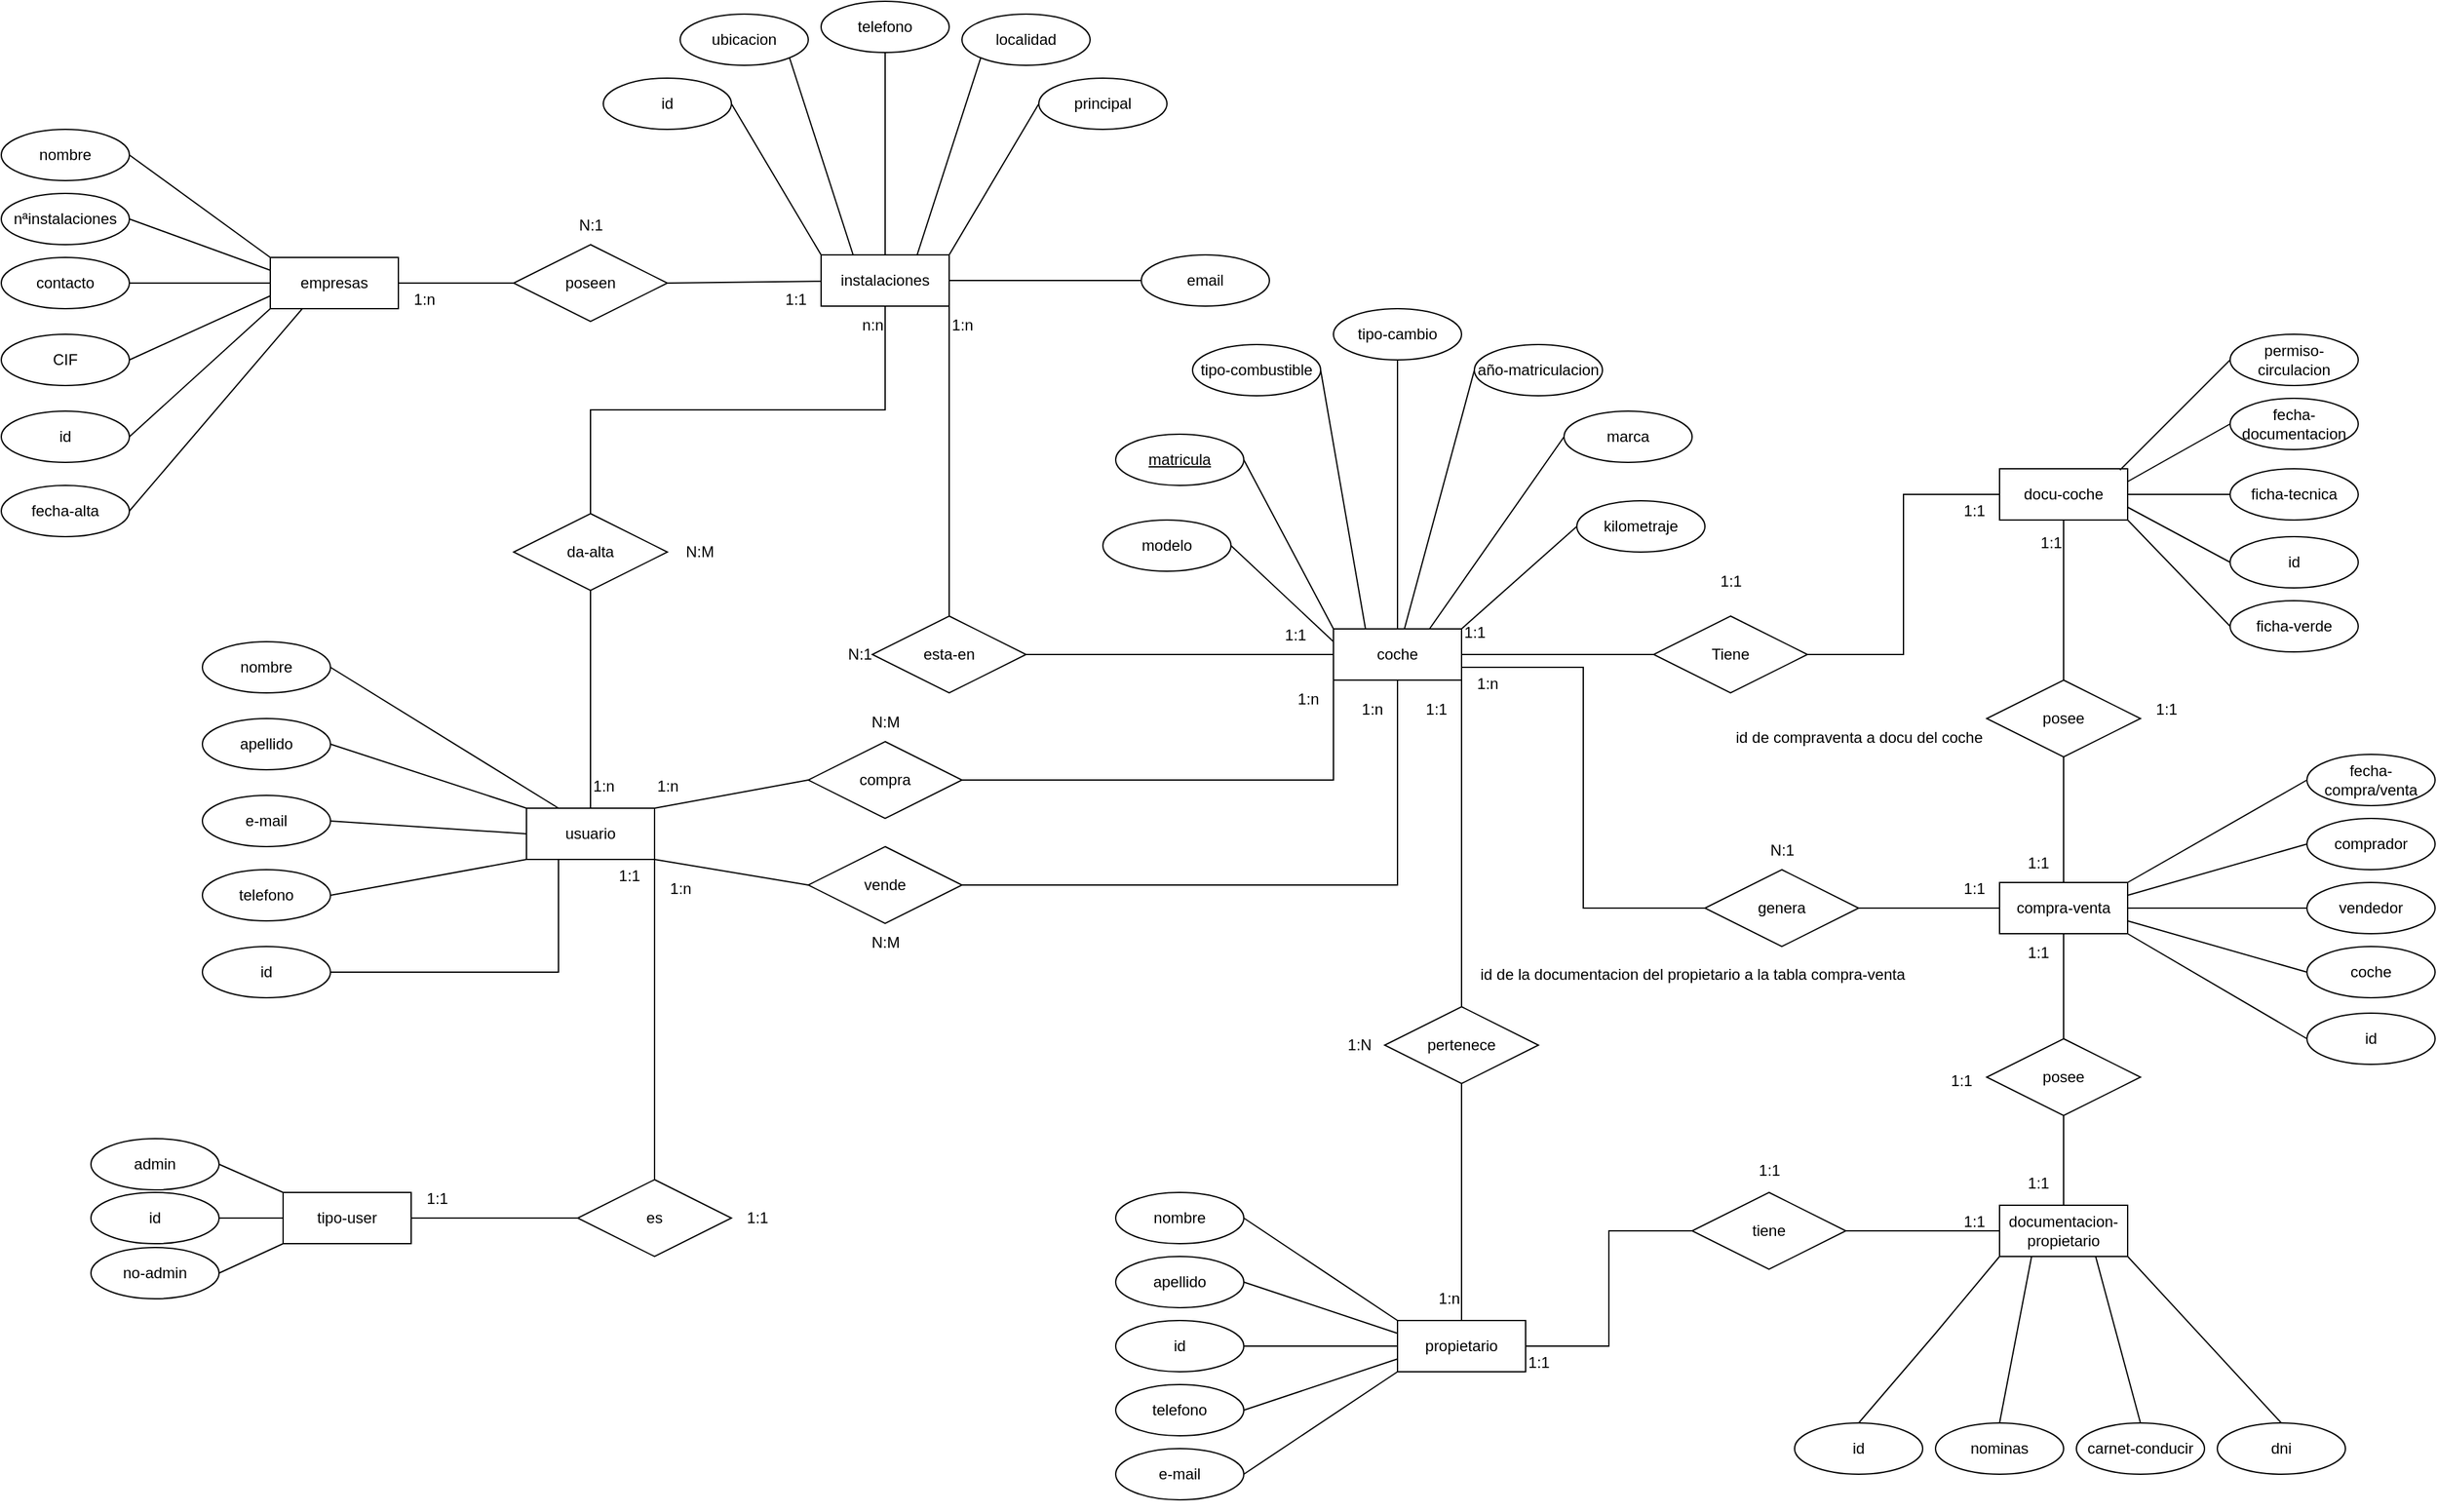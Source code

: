 <mxfile version="24.6.4" type="device">
  <diagram name="Página-1" id="o32XOpae7jngoMdHdTob">
    <mxGraphModel dx="2261" dy="2005" grid="1" gridSize="10" guides="1" tooltips="1" connect="1" arrows="1" fold="1" page="1" pageScale="1" pageWidth="827" pageHeight="1169" math="0" shadow="0">
      <root>
        <mxCell id="0" />
        <mxCell id="1" parent="0" />
        <mxCell id="p2h6je1VR1aponJOLCcb-19" style="edgeStyle=none;rounded=0;orthogonalLoop=1;jettySize=auto;html=1;exitX=1;exitY=0.5;exitDx=0;exitDy=0;endArrow=none;endFill=0;" parent="1" source="p2h6je1VR1aponJOLCcb-2" target="p2h6je1VR1aponJOLCcb-18" edge="1">
          <mxGeometry relative="1" as="geometry" />
        </mxCell>
        <mxCell id="LXrjmOvLJOe-oif1tUqk-15" style="edgeStyle=orthogonalEdgeStyle;rounded=0;orthogonalLoop=1;jettySize=auto;html=1;exitX=1;exitY=0.75;exitDx=0;exitDy=0;entryX=0;entryY=0.5;entryDx=0;entryDy=0;endArrow=none;endFill=0;" parent="1" source="p2h6je1VR1aponJOLCcb-2" target="LXrjmOvLJOe-oif1tUqk-14" edge="1">
          <mxGeometry relative="1" as="geometry" />
        </mxCell>
        <mxCell id="v3i-XIdAXRBcabQPb2au-12" style="edgeStyle=none;rounded=0;orthogonalLoop=1;jettySize=auto;html=1;exitX=0;exitY=0.5;exitDx=0;exitDy=0;entryX=1;entryY=0.5;entryDx=0;entryDy=0;endArrow=none;endFill=0;" parent="1" source="p2h6je1VR1aponJOLCcb-2" target="v3i-XIdAXRBcabQPb2au-11" edge="1">
          <mxGeometry relative="1" as="geometry" />
        </mxCell>
        <mxCell id="qPH6WN7WB-IxrL-zVzdW-25" style="edgeStyle=none;rounded=0;orthogonalLoop=1;jettySize=auto;html=1;exitX=1;exitY=1;exitDx=0;exitDy=0;entryX=0.5;entryY=0;entryDx=0;entryDy=0;endArrow=none;endFill=0;" parent="1" source="p2h6je1VR1aponJOLCcb-2" target="p2h6je1VR1aponJOLCcb-33" edge="1">
          <mxGeometry relative="1" as="geometry" />
        </mxCell>
        <mxCell id="p2h6je1VR1aponJOLCcb-2" value="coche" style="whiteSpace=wrap;html=1;align=center;" parent="1" vertex="1">
          <mxGeometry x="370" y="260" width="100" height="40" as="geometry" />
        </mxCell>
        <mxCell id="p2h6je1VR1aponJOLCcb-10" style="edgeStyle=none;rounded=0;orthogonalLoop=1;jettySize=auto;html=1;entryX=0;entryY=0;entryDx=0;entryDy=0;exitX=1;exitY=0.5;exitDx=0;exitDy=0;endArrow=none;endFill=0;" parent="1" source="p2h6je1VR1aponJOLCcb-3" target="p2h6je1VR1aponJOLCcb-2" edge="1">
          <mxGeometry relative="1" as="geometry">
            <mxPoint x="290" y="150" as="sourcePoint" />
          </mxGeometry>
        </mxCell>
        <mxCell id="p2h6je1VR1aponJOLCcb-3" value="&lt;u&gt;matricula&lt;/u&gt;" style="ellipse;whiteSpace=wrap;html=1;align=center;" parent="1" vertex="1">
          <mxGeometry x="200" y="108" width="100" height="40" as="geometry" />
        </mxCell>
        <mxCell id="p2h6je1VR1aponJOLCcb-15" style="edgeStyle=none;rounded=0;orthogonalLoop=1;jettySize=auto;html=1;exitX=0.5;exitY=1;exitDx=0;exitDy=0;entryX=0.5;entryY=0;entryDx=0;entryDy=0;endArrow=none;endFill=0;" parent="1" source="p2h6je1VR1aponJOLCcb-4" target="p2h6je1VR1aponJOLCcb-2" edge="1">
          <mxGeometry relative="1" as="geometry" />
        </mxCell>
        <mxCell id="p2h6je1VR1aponJOLCcb-4" value="tipo-cambio" style="ellipse;whiteSpace=wrap;html=1;align=center;" parent="1" vertex="1">
          <mxGeometry x="370" y="10" width="100" height="40" as="geometry" />
        </mxCell>
        <mxCell id="p2h6je1VR1aponJOLCcb-16" style="edgeStyle=none;rounded=0;orthogonalLoop=1;jettySize=auto;html=1;exitX=0;exitY=0.5;exitDx=0;exitDy=0;endArrow=none;endFill=0;" parent="1" source="p2h6je1VR1aponJOLCcb-5" target="p2h6je1VR1aponJOLCcb-2" edge="1">
          <mxGeometry relative="1" as="geometry" />
        </mxCell>
        <mxCell id="p2h6je1VR1aponJOLCcb-5" value="año-matriculacion" style="ellipse;whiteSpace=wrap;html=1;align=center;" parent="1" vertex="1">
          <mxGeometry x="480" y="38" width="100" height="40" as="geometry" />
        </mxCell>
        <mxCell id="p2h6je1VR1aponJOLCcb-14" style="edgeStyle=none;rounded=0;orthogonalLoop=1;jettySize=auto;html=1;exitX=1;exitY=0.5;exitDx=0;exitDy=0;entryX=0.25;entryY=0;entryDx=0;entryDy=0;endArrow=none;endFill=0;" parent="1" source="p2h6je1VR1aponJOLCcb-6" target="p2h6je1VR1aponJOLCcb-2" edge="1">
          <mxGeometry relative="1" as="geometry" />
        </mxCell>
        <mxCell id="p2h6je1VR1aponJOLCcb-6" value="tipo-combustible" style="ellipse;whiteSpace=wrap;html=1;align=center;" parent="1" vertex="1">
          <mxGeometry x="260" y="38" width="100" height="40" as="geometry" />
        </mxCell>
        <mxCell id="LXrjmOvLJOe-oif1tUqk-6" style="edgeStyle=none;rounded=0;orthogonalLoop=1;jettySize=auto;html=1;exitX=0;exitY=0.5;exitDx=0;exitDy=0;entryX=0.75;entryY=0;entryDx=0;entryDy=0;endArrow=none;endFill=0;" parent="1" source="p2h6je1VR1aponJOLCcb-7" target="p2h6je1VR1aponJOLCcb-2" edge="1">
          <mxGeometry relative="1" as="geometry" />
        </mxCell>
        <mxCell id="p2h6je1VR1aponJOLCcb-7" value="marca" style="ellipse;whiteSpace=wrap;html=1;align=center;" parent="1" vertex="1">
          <mxGeometry x="550" y="90" width="100" height="40" as="geometry" />
        </mxCell>
        <mxCell id="LXrjmOvLJOe-oif1tUqk-4" style="edgeStyle=none;rounded=0;orthogonalLoop=1;jettySize=auto;html=1;exitX=0;exitY=0.5;exitDx=0;exitDy=0;entryX=1;entryY=0;entryDx=0;entryDy=0;endArrow=none;endFill=0;" parent="1" source="p2h6je1VR1aponJOLCcb-8" target="p2h6je1VR1aponJOLCcb-2" edge="1">
          <mxGeometry relative="1" as="geometry" />
        </mxCell>
        <mxCell id="p2h6je1VR1aponJOLCcb-8" value="kilometraje" style="ellipse;whiteSpace=wrap;html=1;align=center;" parent="1" vertex="1">
          <mxGeometry x="560" y="160" width="100" height="40" as="geometry" />
        </mxCell>
        <mxCell id="p2h6je1VR1aponJOLCcb-11" style="edgeStyle=none;rounded=0;orthogonalLoop=1;jettySize=auto;html=1;exitX=1;exitY=0.5;exitDx=0;exitDy=0;entryX=0;entryY=0.25;entryDx=0;entryDy=0;endArrow=none;endFill=0;" parent="1" source="p2h6je1VR1aponJOLCcb-9" target="p2h6je1VR1aponJOLCcb-2" edge="1">
          <mxGeometry relative="1" as="geometry" />
        </mxCell>
        <mxCell id="p2h6je1VR1aponJOLCcb-9" value="modelo" style="ellipse;whiteSpace=wrap;html=1;align=center;" parent="1" vertex="1">
          <mxGeometry x="190" y="175" width="100" height="40" as="geometry" />
        </mxCell>
        <mxCell id="p2h6je1VR1aponJOLCcb-21" style="edgeStyle=orthogonalEdgeStyle;rounded=0;orthogonalLoop=1;jettySize=auto;html=1;exitX=1;exitY=0.5;exitDx=0;exitDy=0;entryX=0;entryY=0.5;entryDx=0;entryDy=0;endArrow=none;endFill=0;" parent="1" source="p2h6je1VR1aponJOLCcb-18" target="p2h6je1VR1aponJOLCcb-20" edge="1">
          <mxGeometry relative="1" as="geometry" />
        </mxCell>
        <mxCell id="p2h6je1VR1aponJOLCcb-18" value="Tiene" style="shape=rhombus;perimeter=rhombusPerimeter;whiteSpace=wrap;html=1;align=center;" parent="1" vertex="1">
          <mxGeometry x="620" y="250" width="120" height="60" as="geometry" />
        </mxCell>
        <mxCell id="qPH6WN7WB-IxrL-zVzdW-34" style="edgeStyle=none;rounded=0;orthogonalLoop=1;jettySize=auto;html=1;exitX=0.5;exitY=1;exitDx=0;exitDy=0;endArrow=none;endFill=0;" parent="1" source="p2h6je1VR1aponJOLCcb-20" target="v3i-XIdAXRBcabQPb2au-45" edge="1">
          <mxGeometry relative="1" as="geometry" />
        </mxCell>
        <mxCell id="p2h6je1VR1aponJOLCcb-20" value="docu-coche" style="whiteSpace=wrap;html=1;align=center;" parent="1" vertex="1">
          <mxGeometry x="890" y="135" width="100" height="40" as="geometry" />
        </mxCell>
        <mxCell id="p2h6je1VR1aponJOLCcb-22" value="permiso-circulacion" style="ellipse;whiteSpace=wrap;html=1;align=center;" parent="1" vertex="1">
          <mxGeometry x="1070" y="30" width="100" height="40" as="geometry" />
        </mxCell>
        <mxCell id="p2h6je1VR1aponJOLCcb-26" style="edgeStyle=none;rounded=0;orthogonalLoop=1;jettySize=auto;html=1;exitX=0;exitY=0.5;exitDx=0;exitDy=0;entryX=1;entryY=0.5;entryDx=0;entryDy=0;endArrow=none;endFill=0;" parent="1" source="p2h6je1VR1aponJOLCcb-23" target="p2h6je1VR1aponJOLCcb-20" edge="1">
          <mxGeometry relative="1" as="geometry" />
        </mxCell>
        <mxCell id="p2h6je1VR1aponJOLCcb-23" value="ficha-tecnica" style="ellipse;whiteSpace=wrap;html=1;align=center;" parent="1" vertex="1">
          <mxGeometry x="1070" y="135" width="100" height="40" as="geometry" />
        </mxCell>
        <mxCell id="p2h6je1VR1aponJOLCcb-27" style="edgeStyle=none;rounded=0;orthogonalLoop=1;jettySize=auto;html=1;exitX=0;exitY=0.5;exitDx=0;exitDy=0;entryX=1;entryY=1;entryDx=0;entryDy=0;endArrow=none;endFill=0;" parent="1" source="p2h6je1VR1aponJOLCcb-24" target="p2h6je1VR1aponJOLCcb-20" edge="1">
          <mxGeometry relative="1" as="geometry" />
        </mxCell>
        <mxCell id="p2h6je1VR1aponJOLCcb-24" value="ficha-verde" style="ellipse;whiteSpace=wrap;html=1;align=center;" parent="1" vertex="1">
          <mxGeometry x="1070" y="238" width="100" height="40" as="geometry" />
        </mxCell>
        <mxCell id="p2h6je1VR1aponJOLCcb-25" style="edgeStyle=none;rounded=0;orthogonalLoop=1;jettySize=auto;html=1;exitX=0;exitY=0.5;exitDx=0;exitDy=0;entryX=0.94;entryY=0.025;entryDx=0;entryDy=0;entryPerimeter=0;endArrow=none;endFill=0;" parent="1" source="p2h6je1VR1aponJOLCcb-22" target="p2h6je1VR1aponJOLCcb-20" edge="1">
          <mxGeometry relative="1" as="geometry" />
        </mxCell>
        <mxCell id="p2h6je1VR1aponJOLCcb-28" value="1:1" style="text;html=1;align=center;verticalAlign=middle;resizable=0;points=[];autosize=1;strokeColor=none;fillColor=none;" parent="1" vertex="1">
          <mxGeometry x="460" y="248" width="40" height="30" as="geometry" />
        </mxCell>
        <mxCell id="p2h6je1VR1aponJOLCcb-29" value="1:1" style="text;html=1;align=center;verticalAlign=middle;resizable=0;points=[];autosize=1;strokeColor=none;fillColor=none;" parent="1" vertex="1">
          <mxGeometry x="850" y="153" width="40" height="30" as="geometry" />
        </mxCell>
        <mxCell id="p2h6je1VR1aponJOLCcb-30" value="1:1" style="text;html=1;align=center;verticalAlign=middle;resizable=0;points=[];autosize=1;strokeColor=none;fillColor=none;" parent="1" vertex="1">
          <mxGeometry x="660" y="208" width="40" height="30" as="geometry" />
        </mxCell>
        <mxCell id="p2h6je1VR1aponJOLCcb-36" style="edgeStyle=none;rounded=0;orthogonalLoop=1;jettySize=auto;html=1;exitX=0.5;exitY=1;exitDx=0;exitDy=0;endArrow=none;endFill=0;" parent="1" source="p2h6je1VR1aponJOLCcb-33" target="p2h6je1VR1aponJOLCcb-35" edge="1">
          <mxGeometry relative="1" as="geometry" />
        </mxCell>
        <mxCell id="p2h6je1VR1aponJOLCcb-33" value="pertenece" style="shape=rhombus;perimeter=rhombusPerimeter;whiteSpace=wrap;html=1;align=center;" parent="1" vertex="1">
          <mxGeometry x="410" y="555" width="120" height="60" as="geometry" />
        </mxCell>
        <mxCell id="v3i-XIdAXRBcabQPb2au-23" style="edgeStyle=orthogonalEdgeStyle;rounded=0;orthogonalLoop=1;jettySize=auto;html=1;exitX=1;exitY=0.5;exitDx=0;exitDy=0;entryX=0;entryY=0.5;entryDx=0;entryDy=0;endArrow=none;endFill=0;" parent="1" source="p2h6je1VR1aponJOLCcb-35" target="v3i-XIdAXRBcabQPb2au-22" edge="1">
          <mxGeometry relative="1" as="geometry" />
        </mxCell>
        <mxCell id="p2h6je1VR1aponJOLCcb-35" value="propietario" style="whiteSpace=wrap;html=1;align=center;" parent="1" vertex="1">
          <mxGeometry x="420" y="800" width="100" height="40" as="geometry" />
        </mxCell>
        <mxCell id="p2h6je1VR1aponJOLCcb-43" style="edgeStyle=none;rounded=0;orthogonalLoop=1;jettySize=auto;html=1;exitX=1;exitY=0.5;exitDx=0;exitDy=0;entryX=0;entryY=0;entryDx=0;entryDy=0;endArrow=none;endFill=0;" parent="1" source="p2h6je1VR1aponJOLCcb-38" target="p2h6je1VR1aponJOLCcb-35" edge="1">
          <mxGeometry relative="1" as="geometry" />
        </mxCell>
        <mxCell id="p2h6je1VR1aponJOLCcb-38" value="nombre" style="ellipse;whiteSpace=wrap;html=1;align=center;" parent="1" vertex="1">
          <mxGeometry x="200" y="700" width="100" height="40" as="geometry" />
        </mxCell>
        <mxCell id="p2h6je1VR1aponJOLCcb-44" style="edgeStyle=none;rounded=0;orthogonalLoop=1;jettySize=auto;html=1;exitX=1;exitY=0.5;exitDx=0;exitDy=0;entryX=0;entryY=0.25;entryDx=0;entryDy=0;endArrow=none;endFill=0;" parent="1" source="p2h6je1VR1aponJOLCcb-39" target="p2h6je1VR1aponJOLCcb-35" edge="1">
          <mxGeometry relative="1" as="geometry" />
        </mxCell>
        <mxCell id="p2h6je1VR1aponJOLCcb-39" value="apellido" style="ellipse;whiteSpace=wrap;html=1;align=center;" parent="1" vertex="1">
          <mxGeometry x="200" y="750" width="100" height="40" as="geometry" />
        </mxCell>
        <mxCell id="p2h6je1VR1aponJOLCcb-46" style="edgeStyle=none;rounded=0;orthogonalLoop=1;jettySize=auto;html=1;exitX=1;exitY=0.5;exitDx=0;exitDy=0;entryX=0;entryY=1;entryDx=0;entryDy=0;endArrow=none;endFill=0;" parent="1" source="p2h6je1VR1aponJOLCcb-40" target="p2h6je1VR1aponJOLCcb-35" edge="1">
          <mxGeometry relative="1" as="geometry" />
        </mxCell>
        <mxCell id="p2h6je1VR1aponJOLCcb-40" value="e-mail" style="ellipse;whiteSpace=wrap;html=1;align=center;" parent="1" vertex="1">
          <mxGeometry x="200" y="900" width="100" height="40" as="geometry" />
        </mxCell>
        <mxCell id="p2h6je1VR1aponJOLCcb-45" style="edgeStyle=none;rounded=0;orthogonalLoop=1;jettySize=auto;html=1;exitX=1;exitY=0.5;exitDx=0;exitDy=0;entryX=0;entryY=0.75;entryDx=0;entryDy=0;endArrow=none;endFill=0;" parent="1" source="p2h6je1VR1aponJOLCcb-41" target="p2h6je1VR1aponJOLCcb-35" edge="1">
          <mxGeometry relative="1" as="geometry" />
        </mxCell>
        <mxCell id="p2h6je1VR1aponJOLCcb-41" value="telefono" style="ellipse;whiteSpace=wrap;html=1;align=center;" parent="1" vertex="1">
          <mxGeometry x="200" y="850" width="100" height="40" as="geometry" />
        </mxCell>
        <mxCell id="p2h6je1VR1aponJOLCcb-61" style="edgeStyle=none;rounded=0;orthogonalLoop=1;jettySize=auto;html=1;exitX=1;exitY=0.5;exitDx=0;exitDy=0;entryX=0;entryY=0.5;entryDx=0;entryDy=0;endArrow=none;endFill=0;" parent="1" source="p2h6je1VR1aponJOLCcb-47" target="p2h6je1VR1aponJOLCcb-59" edge="1">
          <mxGeometry relative="1" as="geometry" />
        </mxCell>
        <mxCell id="p2h6je1VR1aponJOLCcb-47" value="empresas" style="whiteSpace=wrap;html=1;align=center;" parent="1" vertex="1">
          <mxGeometry x="-460" y="-30" width="100" height="40" as="geometry" />
        </mxCell>
        <mxCell id="LXrjmOvLJOe-oif1tUqk-11" style="edgeStyle=none;rounded=0;orthogonalLoop=1;jettySize=auto;html=1;exitX=1;exitY=0;exitDx=0;exitDy=0;entryX=0;entryY=0.5;entryDx=0;entryDy=0;endArrow=none;endFill=0;" parent="1" source="p2h6je1VR1aponJOLCcb-48" target="LXrjmOvLJOe-oif1tUqk-1" edge="1">
          <mxGeometry relative="1" as="geometry" />
        </mxCell>
        <mxCell id="LXrjmOvLJOe-oif1tUqk-12" style="edgeStyle=none;rounded=0;orthogonalLoop=1;jettySize=auto;html=1;exitX=1;exitY=1;exitDx=0;exitDy=0;entryX=0;entryY=0.5;entryDx=0;entryDy=0;endArrow=none;endFill=0;" parent="1" source="p2h6je1VR1aponJOLCcb-48" target="LXrjmOvLJOe-oif1tUqk-9" edge="1">
          <mxGeometry relative="1" as="geometry" />
        </mxCell>
        <mxCell id="qPH6WN7WB-IxrL-zVzdW-49" style="edgeStyle=none;rounded=0;orthogonalLoop=1;jettySize=auto;html=1;exitX=1;exitY=1;exitDx=0;exitDy=0;endArrow=none;endFill=0;" parent="1" source="p2h6je1VR1aponJOLCcb-48" target="qPH6WN7WB-IxrL-zVzdW-48" edge="1">
          <mxGeometry relative="1" as="geometry" />
        </mxCell>
        <mxCell id="p2h6je1VR1aponJOLCcb-48" value="usuario" style="whiteSpace=wrap;html=1;align=center;" parent="1" vertex="1">
          <mxGeometry x="-260" y="400" width="100" height="40" as="geometry" />
        </mxCell>
        <mxCell id="p2h6je1VR1aponJOLCcb-54" style="edgeStyle=none;rounded=0;orthogonalLoop=1;jettySize=auto;html=1;exitX=1;exitY=0.5;exitDx=0;exitDy=0;entryX=0;entryY=1;entryDx=0;entryDy=0;endArrow=none;endFill=0;" parent="1" source="p2h6je1VR1aponJOLCcb-49" target="p2h6je1VR1aponJOLCcb-47" edge="1">
          <mxGeometry relative="1" as="geometry" />
        </mxCell>
        <mxCell id="p2h6je1VR1aponJOLCcb-49" value="id" style="ellipse;whiteSpace=wrap;html=1;align=center;" parent="1" vertex="1">
          <mxGeometry x="-670" y="90" width="100" height="40" as="geometry" />
        </mxCell>
        <mxCell id="p2h6je1VR1aponJOLCcb-55" style="edgeStyle=none;rounded=0;orthogonalLoop=1;jettySize=auto;html=1;exitX=1;exitY=0.5;exitDx=0;exitDy=0;entryX=0;entryY=0;entryDx=0;entryDy=0;endArrow=none;endFill=0;" parent="1" source="p2h6je1VR1aponJOLCcb-50" target="p2h6je1VR1aponJOLCcb-47" edge="1">
          <mxGeometry relative="1" as="geometry" />
        </mxCell>
        <mxCell id="p2h6je1VR1aponJOLCcb-50" value="nombre" style="ellipse;whiteSpace=wrap;html=1;align=center;" parent="1" vertex="1">
          <mxGeometry x="-670" y="-130" width="100" height="40" as="geometry" />
        </mxCell>
        <mxCell id="p2h6je1VR1aponJOLCcb-57" style="edgeStyle=none;rounded=0;orthogonalLoop=1;jettySize=auto;html=1;exitX=1;exitY=0.5;exitDx=0;exitDy=0;entryX=0;entryY=0.5;entryDx=0;entryDy=0;endArrow=none;endFill=0;" parent="1" source="p2h6je1VR1aponJOLCcb-51" target="p2h6je1VR1aponJOLCcb-47" edge="1">
          <mxGeometry relative="1" as="geometry" />
        </mxCell>
        <mxCell id="p2h6je1VR1aponJOLCcb-51" value="contacto" style="ellipse;whiteSpace=wrap;html=1;align=center;" parent="1" vertex="1">
          <mxGeometry x="-670" y="-30" width="100" height="40" as="geometry" />
        </mxCell>
        <mxCell id="p2h6je1VR1aponJOLCcb-52" value="CIF" style="ellipse;whiteSpace=wrap;html=1;align=center;" parent="1" vertex="1">
          <mxGeometry x="-670" y="30" width="100" height="40" as="geometry" />
        </mxCell>
        <mxCell id="p2h6je1VR1aponJOLCcb-56" style="edgeStyle=none;rounded=0;orthogonalLoop=1;jettySize=auto;html=1;exitX=1;exitY=0.5;exitDx=0;exitDy=0;entryX=0;entryY=0.25;entryDx=0;entryDy=0;endArrow=none;endFill=0;" parent="1" source="p2h6je1VR1aponJOLCcb-53" target="p2h6je1VR1aponJOLCcb-47" edge="1">
          <mxGeometry relative="1" as="geometry" />
        </mxCell>
        <mxCell id="p2h6je1VR1aponJOLCcb-53" value="nªinstalaciones" style="ellipse;whiteSpace=wrap;html=1;align=center;" parent="1" vertex="1">
          <mxGeometry x="-670" y="-80" width="100" height="40" as="geometry" />
        </mxCell>
        <mxCell id="p2h6je1VR1aponJOLCcb-58" style="edgeStyle=none;rounded=0;orthogonalLoop=1;jettySize=auto;html=1;exitX=1;exitY=0.5;exitDx=0;exitDy=0;entryX=0;entryY=0.75;entryDx=0;entryDy=0;endArrow=none;endFill=0;" parent="1" source="p2h6je1VR1aponJOLCcb-52" target="p2h6je1VR1aponJOLCcb-47" edge="1">
          <mxGeometry relative="1" as="geometry" />
        </mxCell>
        <mxCell id="p2h6je1VR1aponJOLCcb-62" style="edgeStyle=none;rounded=0;orthogonalLoop=1;jettySize=auto;html=1;exitX=1;exitY=0.5;exitDx=0;exitDy=0;endArrow=none;endFill=0;" parent="1" source="p2h6je1VR1aponJOLCcb-59" target="p2h6je1VR1aponJOLCcb-60" edge="1">
          <mxGeometry relative="1" as="geometry" />
        </mxCell>
        <mxCell id="p2h6je1VR1aponJOLCcb-59" value="poseen" style="shape=rhombus;perimeter=rhombusPerimeter;whiteSpace=wrap;html=1;align=center;" parent="1" vertex="1">
          <mxGeometry x="-270" y="-40" width="120" height="60" as="geometry" />
        </mxCell>
        <mxCell id="qPH6WN7WB-IxrL-zVzdW-4" style="edgeStyle=orthogonalEdgeStyle;rounded=0;orthogonalLoop=1;jettySize=auto;html=1;exitX=0.5;exitY=1;exitDx=0;exitDy=0;entryX=0.5;entryY=0;entryDx=0;entryDy=0;endArrow=none;endFill=0;" parent="1" source="p2h6je1VR1aponJOLCcb-60" target="LXrjmOvLJOe-oif1tUqk-18" edge="1">
          <mxGeometry relative="1" as="geometry" />
        </mxCell>
        <mxCell id="p2h6je1VR1aponJOLCcb-60" value="instalaciones" style="whiteSpace=wrap;html=1;align=center;" parent="1" vertex="1">
          <mxGeometry x="-30" y="-32" width="100" height="40" as="geometry" />
        </mxCell>
        <mxCell id="p2h6je1VR1aponJOLCcb-75" style="edgeStyle=none;rounded=0;orthogonalLoop=1;jettySize=auto;html=1;exitX=1;exitY=1;exitDx=0;exitDy=0;entryX=0.25;entryY=0;entryDx=0;entryDy=0;endArrow=none;endFill=0;" parent="1" source="p2h6je1VR1aponJOLCcb-64" target="p2h6je1VR1aponJOLCcb-60" edge="1">
          <mxGeometry relative="1" as="geometry" />
        </mxCell>
        <mxCell id="p2h6je1VR1aponJOLCcb-64" value="ubicacion" style="ellipse;whiteSpace=wrap;html=1;align=center;" parent="1" vertex="1">
          <mxGeometry x="-140" y="-220" width="100" height="40" as="geometry" />
        </mxCell>
        <mxCell id="qPH6WN7WB-IxrL-zVzdW-6" style="rounded=0;orthogonalLoop=1;jettySize=auto;html=1;exitX=0;exitY=1;exitDx=0;exitDy=0;entryX=0.75;entryY=0;entryDx=0;entryDy=0;endArrow=none;endFill=0;" parent="1" source="p2h6je1VR1aponJOLCcb-65" target="p2h6je1VR1aponJOLCcb-60" edge="1">
          <mxGeometry relative="1" as="geometry" />
        </mxCell>
        <mxCell id="p2h6je1VR1aponJOLCcb-65" value="localidad" style="ellipse;whiteSpace=wrap;html=1;align=center;" parent="1" vertex="1">
          <mxGeometry x="80" y="-220" width="100" height="40" as="geometry" />
        </mxCell>
        <mxCell id="p2h6je1VR1aponJOLCcb-73" style="edgeStyle=none;rounded=0;orthogonalLoop=1;jettySize=auto;html=1;exitX=0.5;exitY=1;exitDx=0;exitDy=0;entryX=0.5;entryY=0;entryDx=0;entryDy=0;endArrow=none;endFill=0;" parent="1" source="p2h6je1VR1aponJOLCcb-66" target="p2h6je1VR1aponJOLCcb-60" edge="1">
          <mxGeometry relative="1" as="geometry" />
        </mxCell>
        <mxCell id="p2h6je1VR1aponJOLCcb-66" value="telefono" style="ellipse;whiteSpace=wrap;html=1;align=center;" parent="1" vertex="1">
          <mxGeometry x="-30" y="-230" width="100" height="40" as="geometry" />
        </mxCell>
        <mxCell id="p2h6je1VR1aponJOLCcb-70" style="edgeStyle=none;rounded=0;orthogonalLoop=1;jettySize=auto;html=1;exitX=0;exitY=0.5;exitDx=0;exitDy=0;endArrow=none;endFill=0;" parent="1" source="p2h6je1VR1aponJOLCcb-67" target="p2h6je1VR1aponJOLCcb-60" edge="1">
          <mxGeometry relative="1" as="geometry" />
        </mxCell>
        <mxCell id="p2h6je1VR1aponJOLCcb-67" value="email" style="ellipse;whiteSpace=wrap;html=1;align=center;" parent="1" vertex="1">
          <mxGeometry x="220" y="-32" width="100" height="40" as="geometry" />
        </mxCell>
        <mxCell id="p2h6je1VR1aponJOLCcb-71" style="edgeStyle=none;rounded=0;orthogonalLoop=1;jettySize=auto;html=1;exitX=0;exitY=0.5;exitDx=0;exitDy=0;entryX=1;entryY=0;entryDx=0;entryDy=0;endArrow=none;endFill=0;" parent="1" source="p2h6je1VR1aponJOLCcb-68" target="p2h6je1VR1aponJOLCcb-60" edge="1">
          <mxGeometry relative="1" as="geometry" />
        </mxCell>
        <mxCell id="p2h6je1VR1aponJOLCcb-68" value="principal" style="ellipse;whiteSpace=wrap;html=1;align=center;" parent="1" vertex="1">
          <mxGeometry x="140" y="-170" width="100" height="40" as="geometry" />
        </mxCell>
        <mxCell id="p2h6je1VR1aponJOLCcb-85" style="edgeStyle=none;rounded=0;orthogonalLoop=1;jettySize=auto;html=1;exitX=1;exitY=0.5;exitDx=0;exitDy=0;entryX=0;entryY=1;entryDx=0;entryDy=0;endArrow=none;endFill=0;" parent="1" source="p2h6je1VR1aponJOLCcb-77" target="p2h6je1VR1aponJOLCcb-48" edge="1">
          <mxGeometry relative="1" as="geometry" />
        </mxCell>
        <mxCell id="p2h6je1VR1aponJOLCcb-77" value="telefono" style="ellipse;whiteSpace=wrap;html=1;align=center;" parent="1" vertex="1">
          <mxGeometry x="-513" y="448" width="100" height="40" as="geometry" />
        </mxCell>
        <mxCell id="p2h6je1VR1aponJOLCcb-84" style="edgeStyle=none;rounded=0;orthogonalLoop=1;jettySize=auto;html=1;exitX=1;exitY=0.5;exitDx=0;exitDy=0;entryX=0.25;entryY=0;entryDx=0;entryDy=0;endArrow=none;endFill=0;" parent="1" source="p2h6je1VR1aponJOLCcb-78" target="p2h6je1VR1aponJOLCcb-48" edge="1">
          <mxGeometry relative="1" as="geometry" />
        </mxCell>
        <mxCell id="p2h6je1VR1aponJOLCcb-78" value="nombre" style="ellipse;whiteSpace=wrap;html=1;align=center;" parent="1" vertex="1">
          <mxGeometry x="-513" y="270" width="100" height="40" as="geometry" />
        </mxCell>
        <mxCell id="p2h6je1VR1aponJOLCcb-83" style="edgeStyle=none;rounded=0;orthogonalLoop=1;jettySize=auto;html=1;exitX=1;exitY=0.5;exitDx=0;exitDy=0;entryX=0;entryY=0;entryDx=0;entryDy=0;endArrow=none;endFill=0;" parent="1" source="p2h6je1VR1aponJOLCcb-79" target="p2h6je1VR1aponJOLCcb-48" edge="1">
          <mxGeometry relative="1" as="geometry" />
        </mxCell>
        <mxCell id="p2h6je1VR1aponJOLCcb-79" value="apellido" style="ellipse;whiteSpace=wrap;html=1;align=center;" parent="1" vertex="1">
          <mxGeometry x="-513" y="330" width="100" height="40" as="geometry" />
        </mxCell>
        <mxCell id="p2h6je1VR1aponJOLCcb-82" style="edgeStyle=none;rounded=0;orthogonalLoop=1;jettySize=auto;html=1;exitX=1;exitY=0.5;exitDx=0;exitDy=0;entryX=0;entryY=0.5;entryDx=0;entryDy=0;endArrow=none;endFill=0;" parent="1" source="p2h6je1VR1aponJOLCcb-80" target="p2h6je1VR1aponJOLCcb-48" edge="1">
          <mxGeometry relative="1" as="geometry" />
        </mxCell>
        <mxCell id="p2h6je1VR1aponJOLCcb-80" value="e-mail" style="ellipse;whiteSpace=wrap;html=1;align=center;" parent="1" vertex="1">
          <mxGeometry x="-513" y="390" width="100" height="40" as="geometry" />
        </mxCell>
        <mxCell id="qPH6WN7WB-IxrL-zVzdW-14" style="edgeStyle=orthogonalEdgeStyle;rounded=0;orthogonalLoop=1;jettySize=auto;html=1;exitX=1;exitY=0.5;exitDx=0;exitDy=0;entryX=0;entryY=1;entryDx=0;entryDy=0;endArrow=none;endFill=0;" parent="1" source="LXrjmOvLJOe-oif1tUqk-1" target="p2h6je1VR1aponJOLCcb-2" edge="1">
          <mxGeometry relative="1" as="geometry">
            <mxPoint x="360" y="310" as="targetPoint" />
          </mxGeometry>
        </mxCell>
        <mxCell id="LXrjmOvLJOe-oif1tUqk-1" value="compra" style="shape=rhombus;perimeter=rhombusPerimeter;whiteSpace=wrap;html=1;align=center;" parent="1" vertex="1">
          <mxGeometry x="-40" y="348" width="120" height="60" as="geometry" />
        </mxCell>
        <mxCell id="qPH6WN7WB-IxrL-zVzdW-13" style="edgeStyle=orthogonalEdgeStyle;rounded=0;orthogonalLoop=1;jettySize=auto;html=1;exitX=1;exitY=0.5;exitDx=0;exitDy=0;entryX=0.5;entryY=1;entryDx=0;entryDy=0;endArrow=none;endFill=0;" parent="1" source="LXrjmOvLJOe-oif1tUqk-9" target="p2h6je1VR1aponJOLCcb-2" edge="1">
          <mxGeometry relative="1" as="geometry" />
        </mxCell>
        <mxCell id="LXrjmOvLJOe-oif1tUqk-9" value="vende" style="shape=rhombus;perimeter=rhombusPerimeter;whiteSpace=wrap;html=1;align=center;" parent="1" vertex="1">
          <mxGeometry x="-40" y="430" width="120" height="60" as="geometry" />
        </mxCell>
        <mxCell id="LXrjmOvLJOe-oif1tUqk-17" style="edgeStyle=none;rounded=0;orthogonalLoop=1;jettySize=auto;html=1;exitX=1;exitY=0.5;exitDx=0;exitDy=0;entryX=0;entryY=0.5;entryDx=0;entryDy=0;endArrow=none;endFill=0;" parent="1" source="LXrjmOvLJOe-oif1tUqk-14" target="LXrjmOvLJOe-oif1tUqk-16" edge="1">
          <mxGeometry relative="1" as="geometry" />
        </mxCell>
        <mxCell id="LXrjmOvLJOe-oif1tUqk-14" value="genera" style="shape=rhombus;perimeter=rhombusPerimeter;whiteSpace=wrap;html=1;align=center;" parent="1" vertex="1">
          <mxGeometry x="660" y="448" width="120" height="60" as="geometry" />
        </mxCell>
        <mxCell id="v3i-XIdAXRBcabQPb2au-41" style="edgeStyle=none;rounded=0;orthogonalLoop=1;jettySize=auto;html=1;exitX=0.5;exitY=1;exitDx=0;exitDy=0;entryX=0.5;entryY=0;entryDx=0;entryDy=0;endArrow=none;endFill=0;" parent="1" source="LXrjmOvLJOe-oif1tUqk-16" target="v3i-XIdAXRBcabQPb2au-40" edge="1">
          <mxGeometry relative="1" as="geometry" />
        </mxCell>
        <mxCell id="v3i-XIdAXRBcabQPb2au-47" style="edgeStyle=none;rounded=0;orthogonalLoop=1;jettySize=auto;html=1;exitX=0.5;exitY=0;exitDx=0;exitDy=0;entryX=0.5;entryY=1;entryDx=0;entryDy=0;endArrow=none;endFill=0;" parent="1" source="LXrjmOvLJOe-oif1tUqk-16" target="v3i-XIdAXRBcabQPb2au-45" edge="1">
          <mxGeometry relative="1" as="geometry" />
        </mxCell>
        <mxCell id="LXrjmOvLJOe-oif1tUqk-16" value="compra-venta" style="whiteSpace=wrap;html=1;align=center;" parent="1" vertex="1">
          <mxGeometry x="890" y="458" width="100" height="40" as="geometry" />
        </mxCell>
        <mxCell id="LXrjmOvLJOe-oif1tUqk-20" style="edgeStyle=none;rounded=0;orthogonalLoop=1;jettySize=auto;html=1;exitX=0.5;exitY=1;exitDx=0;exitDy=0;endArrow=none;endFill=0;" parent="1" source="LXrjmOvLJOe-oif1tUqk-18" target="p2h6je1VR1aponJOLCcb-48" edge="1">
          <mxGeometry relative="1" as="geometry" />
        </mxCell>
        <mxCell id="LXrjmOvLJOe-oif1tUqk-18" value="da-alta" style="shape=rhombus;perimeter=rhombusPerimeter;whiteSpace=wrap;html=1;align=center;" parent="1" vertex="1">
          <mxGeometry x="-270" y="170" width="120" height="60" as="geometry" />
        </mxCell>
        <mxCell id="LXrjmOvLJOe-oif1tUqk-26" style="edgeStyle=none;rounded=0;orthogonalLoop=1;jettySize=auto;html=1;exitX=0;exitY=0.5;exitDx=0;exitDy=0;entryX=1;entryY=0;entryDx=0;entryDy=0;endArrow=none;endFill=0;" parent="1" source="LXrjmOvLJOe-oif1tUqk-21" target="LXrjmOvLJOe-oif1tUqk-16" edge="1">
          <mxGeometry relative="1" as="geometry" />
        </mxCell>
        <mxCell id="LXrjmOvLJOe-oif1tUqk-21" value="fecha-compra/venta" style="ellipse;whiteSpace=wrap;html=1;align=center;" parent="1" vertex="1">
          <mxGeometry x="1130" y="358" width="100" height="40" as="geometry" />
        </mxCell>
        <mxCell id="LXrjmOvLJOe-oif1tUqk-29" style="edgeStyle=none;rounded=0;orthogonalLoop=1;jettySize=auto;html=1;exitX=0;exitY=0.5;exitDx=0;exitDy=0;entryX=1;entryY=0.5;entryDx=0;entryDy=0;endArrow=none;endFill=0;" parent="1" source="LXrjmOvLJOe-oif1tUqk-22" target="LXrjmOvLJOe-oif1tUqk-16" edge="1">
          <mxGeometry relative="1" as="geometry" />
        </mxCell>
        <mxCell id="LXrjmOvLJOe-oif1tUqk-22" value="vendedor" style="ellipse;whiteSpace=wrap;html=1;align=center;" parent="1" vertex="1">
          <mxGeometry x="1130" y="458" width="100" height="40" as="geometry" />
        </mxCell>
        <mxCell id="LXrjmOvLJOe-oif1tUqk-27" style="edgeStyle=none;rounded=0;orthogonalLoop=1;jettySize=auto;html=1;exitX=0;exitY=0.5;exitDx=0;exitDy=0;entryX=1;entryY=0.25;entryDx=0;entryDy=0;endArrow=none;endFill=0;" parent="1" source="LXrjmOvLJOe-oif1tUqk-23" target="LXrjmOvLJOe-oif1tUqk-16" edge="1">
          <mxGeometry relative="1" as="geometry" />
        </mxCell>
        <mxCell id="LXrjmOvLJOe-oif1tUqk-23" value="comprador" style="ellipse;whiteSpace=wrap;html=1;align=center;" parent="1" vertex="1">
          <mxGeometry x="1130" y="408" width="100" height="40" as="geometry" />
        </mxCell>
        <mxCell id="LXrjmOvLJOe-oif1tUqk-30" style="edgeStyle=none;rounded=0;orthogonalLoop=1;jettySize=auto;html=1;exitX=0;exitY=0.5;exitDx=0;exitDy=0;entryX=1;entryY=0.75;entryDx=0;entryDy=0;endArrow=none;endFill=0;" parent="1" source="LXrjmOvLJOe-oif1tUqk-24" target="LXrjmOvLJOe-oif1tUqk-16" edge="1">
          <mxGeometry relative="1" as="geometry" />
        </mxCell>
        <mxCell id="LXrjmOvLJOe-oif1tUqk-24" value="coche" style="ellipse;whiteSpace=wrap;html=1;align=center;" parent="1" vertex="1">
          <mxGeometry x="1130" y="508" width="100" height="40" as="geometry" />
        </mxCell>
        <mxCell id="v3i-XIdAXRBcabQPb2au-3" style="edgeStyle=none;rounded=0;orthogonalLoop=1;jettySize=auto;html=1;exitX=1;exitY=0.5;exitDx=0;exitDy=0;entryX=0.25;entryY=1;entryDx=0;entryDy=0;endArrow=none;endFill=0;" parent="1" source="v3i-XIdAXRBcabQPb2au-1" target="p2h6je1VR1aponJOLCcb-47" edge="1">
          <mxGeometry relative="1" as="geometry" />
        </mxCell>
        <mxCell id="v3i-XIdAXRBcabQPb2au-1" value="fecha-alta" style="ellipse;whiteSpace=wrap;html=1;align=center;" parent="1" vertex="1">
          <mxGeometry x="-670" y="148" width="100" height="40" as="geometry" />
        </mxCell>
        <mxCell id="v3i-XIdAXRBcabQPb2au-6" style="edgeStyle=none;rounded=0;orthogonalLoop=1;jettySize=auto;html=1;exitX=1;exitY=0.5;exitDx=0;exitDy=0;entryX=0;entryY=0;entryDx=0;entryDy=0;endArrow=none;endFill=0;" parent="1" source="v3i-XIdAXRBcabQPb2au-5" target="p2h6je1VR1aponJOLCcb-60" edge="1">
          <mxGeometry relative="1" as="geometry" />
        </mxCell>
        <mxCell id="v3i-XIdAXRBcabQPb2au-5" value="id" style="ellipse;whiteSpace=wrap;html=1;align=center;" parent="1" vertex="1">
          <mxGeometry x="-200" y="-170" width="100" height="40" as="geometry" />
        </mxCell>
        <mxCell id="qPH6WN7WB-IxrL-zVzdW-2" style="edgeStyle=orthogonalEdgeStyle;rounded=0;orthogonalLoop=1;jettySize=auto;html=1;exitX=1;exitY=0.5;exitDx=0;exitDy=0;entryX=0.25;entryY=1;entryDx=0;entryDy=0;endArrow=none;endFill=0;" parent="1" source="v3i-XIdAXRBcabQPb2au-9" target="p2h6je1VR1aponJOLCcb-48" edge="1">
          <mxGeometry relative="1" as="geometry" />
        </mxCell>
        <mxCell id="v3i-XIdAXRBcabQPb2au-9" value="id" style="ellipse;whiteSpace=wrap;html=1;align=center;" parent="1" vertex="1">
          <mxGeometry x="-513" y="508" width="100" height="40" as="geometry" />
        </mxCell>
        <mxCell id="v3i-XIdAXRBcabQPb2au-13" style="edgeStyle=none;rounded=0;orthogonalLoop=1;jettySize=auto;html=1;exitX=0.5;exitY=0;exitDx=0;exitDy=0;entryX=1;entryY=1;entryDx=0;entryDy=0;endArrow=none;endFill=0;" parent="1" source="v3i-XIdAXRBcabQPb2au-11" target="p2h6je1VR1aponJOLCcb-60" edge="1">
          <mxGeometry relative="1" as="geometry" />
        </mxCell>
        <mxCell id="v3i-XIdAXRBcabQPb2au-11" value="esta-en" style="shape=rhombus;perimeter=rhombusPerimeter;whiteSpace=wrap;html=1;align=center;" parent="1" vertex="1">
          <mxGeometry x="10" y="250" width="120" height="60" as="geometry" />
        </mxCell>
        <mxCell id="v3i-XIdAXRBcabQPb2au-14" value="1:1" style="text;html=1;align=center;verticalAlign=middle;resizable=0;points=[];autosize=1;strokeColor=none;fillColor=none;" parent="1" vertex="1">
          <mxGeometry x="320" y="250" width="40" height="30" as="geometry" />
        </mxCell>
        <mxCell id="v3i-XIdAXRBcabQPb2au-15" value="1:n" style="text;html=1;align=center;verticalAlign=middle;resizable=0;points=[];autosize=1;strokeColor=none;fillColor=none;" parent="1" vertex="1">
          <mxGeometry x="60" y="8" width="40" height="30" as="geometry" />
        </mxCell>
        <mxCell id="v3i-XIdAXRBcabQPb2au-16" value="N:1" style="text;html=1;align=center;verticalAlign=middle;resizable=0;points=[];autosize=1;strokeColor=none;fillColor=none;" parent="1" vertex="1">
          <mxGeometry x="-20" y="265" width="40" height="30" as="geometry" />
        </mxCell>
        <mxCell id="v3i-XIdAXRBcabQPb2au-20" style="edgeStyle=none;rounded=0;orthogonalLoop=1;jettySize=auto;html=1;exitX=0;exitY=0.5;exitDx=0;exitDy=0;entryX=1;entryY=0.25;entryDx=0;entryDy=0;endArrow=none;endFill=0;" parent="1" source="v3i-XIdAXRBcabQPb2au-19" target="p2h6je1VR1aponJOLCcb-20" edge="1">
          <mxGeometry relative="1" as="geometry" />
        </mxCell>
        <mxCell id="v3i-XIdAXRBcabQPb2au-19" value="fecha-documentacion" style="ellipse;whiteSpace=wrap;html=1;align=center;" parent="1" vertex="1">
          <mxGeometry x="1070" y="80" width="100" height="40" as="geometry" />
        </mxCell>
        <mxCell id="v3i-XIdAXRBcabQPb2au-25" style="edgeStyle=none;rounded=0;orthogonalLoop=1;jettySize=auto;html=1;exitX=1;exitY=0.5;exitDx=0;exitDy=0;entryX=0;entryY=0.5;entryDx=0;entryDy=0;endArrow=none;endFill=0;" parent="1" source="v3i-XIdAXRBcabQPb2au-22" target="v3i-XIdAXRBcabQPb2au-24" edge="1">
          <mxGeometry relative="1" as="geometry" />
        </mxCell>
        <mxCell id="v3i-XIdAXRBcabQPb2au-22" value="tiene" style="shape=rhombus;perimeter=rhombusPerimeter;whiteSpace=wrap;html=1;align=center;" parent="1" vertex="1">
          <mxGeometry x="650" y="700" width="120" height="60" as="geometry" />
        </mxCell>
        <mxCell id="v3i-XIdAXRBcabQPb2au-24" value="documentacion-propietario" style="whiteSpace=wrap;html=1;align=center;" parent="1" vertex="1">
          <mxGeometry x="890" y="710" width="100" height="40" as="geometry" />
        </mxCell>
        <mxCell id="v3i-XIdAXRBcabQPb2au-29" style="edgeStyle=none;rounded=0;orthogonalLoop=1;jettySize=auto;html=1;exitX=0.5;exitY=0;exitDx=0;exitDy=0;entryX=1;entryY=1;entryDx=0;entryDy=0;endArrow=none;endFill=0;" parent="1" source="v3i-XIdAXRBcabQPb2au-26" target="v3i-XIdAXRBcabQPb2au-24" edge="1">
          <mxGeometry relative="1" as="geometry" />
        </mxCell>
        <mxCell id="v3i-XIdAXRBcabQPb2au-26" value="dni" style="ellipse;whiteSpace=wrap;html=1;align=center;" parent="1" vertex="1">
          <mxGeometry x="1060" y="880" width="100" height="40" as="geometry" />
        </mxCell>
        <mxCell id="v3i-XIdAXRBcabQPb2au-30" style="edgeStyle=none;rounded=0;orthogonalLoop=1;jettySize=auto;html=1;exitX=0.5;exitY=0;exitDx=0;exitDy=0;entryX=0.75;entryY=1;entryDx=0;entryDy=0;endArrow=none;endFill=0;" parent="1" source="v3i-XIdAXRBcabQPb2au-27" target="v3i-XIdAXRBcabQPb2au-24" edge="1">
          <mxGeometry relative="1" as="geometry" />
        </mxCell>
        <mxCell id="v3i-XIdAXRBcabQPb2au-27" value="carnet-conducir" style="ellipse;whiteSpace=wrap;html=1;align=center;" parent="1" vertex="1">
          <mxGeometry x="950" y="880" width="100" height="40" as="geometry" />
        </mxCell>
        <mxCell id="v3i-XIdAXRBcabQPb2au-31" style="edgeStyle=none;rounded=0;orthogonalLoop=1;jettySize=auto;html=1;exitX=0.5;exitY=0;exitDx=0;exitDy=0;entryX=0.25;entryY=1;entryDx=0;entryDy=0;endArrow=none;endFill=0;" parent="1" source="v3i-XIdAXRBcabQPb2au-28" target="v3i-XIdAXRBcabQPb2au-24" edge="1">
          <mxGeometry relative="1" as="geometry" />
        </mxCell>
        <mxCell id="v3i-XIdAXRBcabQPb2au-28" value="nominas" style="ellipse;whiteSpace=wrap;html=1;align=center;" parent="1" vertex="1">
          <mxGeometry x="840" y="880" width="100" height="40" as="geometry" />
        </mxCell>
        <mxCell id="v3i-XIdAXRBcabQPb2au-37" style="edgeStyle=none;rounded=0;orthogonalLoop=1;jettySize=auto;html=1;exitX=0.5;exitY=0;exitDx=0;exitDy=0;entryX=0;entryY=1;entryDx=0;entryDy=0;endArrow=none;endFill=0;" parent="1" source="v3i-XIdAXRBcabQPb2au-34" target="v3i-XIdAXRBcabQPb2au-24" edge="1">
          <mxGeometry relative="1" as="geometry">
            <Array as="points">
              <mxPoint x="840" y="810" />
            </Array>
          </mxGeometry>
        </mxCell>
        <mxCell id="v3i-XIdAXRBcabQPb2au-34" value="id" style="ellipse;whiteSpace=wrap;html=1;align=center;" parent="1" vertex="1">
          <mxGeometry x="730" y="880" width="100" height="40" as="geometry" />
        </mxCell>
        <mxCell id="v3i-XIdAXRBcabQPb2au-36" style="edgeStyle=none;rounded=0;orthogonalLoop=1;jettySize=auto;html=1;exitX=0;exitY=0.5;exitDx=0;exitDy=0;entryX=1;entryY=0.75;entryDx=0;entryDy=0;endArrow=none;endFill=0;" parent="1" source="v3i-XIdAXRBcabQPb2au-35" target="p2h6je1VR1aponJOLCcb-20" edge="1">
          <mxGeometry relative="1" as="geometry" />
        </mxCell>
        <mxCell id="v3i-XIdAXRBcabQPb2au-35" value="id" style="ellipse;whiteSpace=wrap;html=1;align=center;" parent="1" vertex="1">
          <mxGeometry x="1070" y="188" width="100" height="40" as="geometry" />
        </mxCell>
        <mxCell id="v3i-XIdAXRBcabQPb2au-38" value="id" style="ellipse;whiteSpace=wrap;html=1;align=center;" parent="1" vertex="1">
          <mxGeometry x="1130" y="560" width="100" height="40" as="geometry" />
        </mxCell>
        <mxCell id="v3i-XIdAXRBcabQPb2au-39" style="edgeStyle=none;rounded=0;orthogonalLoop=1;jettySize=auto;html=1;exitX=0;exitY=0.5;exitDx=0;exitDy=0;entryX=1;entryY=1;entryDx=0;entryDy=0;endArrow=none;endFill=0;" parent="1" source="v3i-XIdAXRBcabQPb2au-38" target="LXrjmOvLJOe-oif1tUqk-16" edge="1">
          <mxGeometry relative="1" as="geometry" />
        </mxCell>
        <mxCell id="v3i-XIdAXRBcabQPb2au-42" style="edgeStyle=none;rounded=0;orthogonalLoop=1;jettySize=auto;html=1;exitX=0.5;exitY=1;exitDx=0;exitDy=0;entryX=0.5;entryY=0;entryDx=0;entryDy=0;endArrow=none;endFill=0;" parent="1" source="v3i-XIdAXRBcabQPb2au-40" target="v3i-XIdAXRBcabQPb2au-24" edge="1">
          <mxGeometry relative="1" as="geometry" />
        </mxCell>
        <mxCell id="v3i-XIdAXRBcabQPb2au-40" value="posee" style="shape=rhombus;perimeter=rhombusPerimeter;whiteSpace=wrap;html=1;align=center;" parent="1" vertex="1">
          <mxGeometry x="880" y="580" width="120" height="60" as="geometry" />
        </mxCell>
        <mxCell id="v3i-XIdAXRBcabQPb2au-43" value="id de la documentacion del propietario a la tabla compra-venta" style="text;html=1;align=center;verticalAlign=middle;resizable=0;points=[];autosize=1;strokeColor=none;fillColor=none;" parent="1" vertex="1">
          <mxGeometry x="470" y="515" width="360" height="30" as="geometry" />
        </mxCell>
        <mxCell id="v3i-XIdAXRBcabQPb2au-44" value="id de compraventa a docu del coche" style="text;html=1;align=center;verticalAlign=middle;resizable=0;points=[];autosize=1;strokeColor=none;fillColor=none;" parent="1" vertex="1">
          <mxGeometry x="670" y="330" width="220" height="30" as="geometry" />
        </mxCell>
        <mxCell id="v3i-XIdAXRBcabQPb2au-46" style="edgeStyle=none;rounded=0;orthogonalLoop=1;jettySize=auto;html=1;exitX=0.5;exitY=0;exitDx=0;exitDy=0;entryX=0.5;entryY=1;entryDx=0;entryDy=0;endArrow=none;endFill=0;strokeColor=none;" parent="1" source="v3i-XIdAXRBcabQPb2au-45" target="p2h6je1VR1aponJOLCcb-20" edge="1">
          <mxGeometry relative="1" as="geometry" />
        </mxCell>
        <mxCell id="v3i-XIdAXRBcabQPb2au-45" value="posee" style="shape=rhombus;perimeter=rhombusPerimeter;whiteSpace=wrap;html=1;align=center;" parent="1" vertex="1">
          <mxGeometry x="880" y="300" width="120" height="60" as="geometry" />
        </mxCell>
        <mxCell id="qPH6WN7WB-IxrL-zVzdW-1" value="1:n" style="text;html=1;align=center;verticalAlign=middle;resizable=0;points=[];autosize=1;strokeColor=none;fillColor=none;" parent="1" vertex="1">
          <mxGeometry x="-360" y="-12" width="40" height="30" as="geometry" />
        </mxCell>
        <mxCell id="qPH6WN7WB-IxrL-zVzdW-7" value="1:1" style="text;html=1;align=center;verticalAlign=middle;resizable=0;points=[];autosize=1;strokeColor=none;fillColor=none;" parent="1" vertex="1">
          <mxGeometry x="-70" y="-12" width="40" height="30" as="geometry" />
        </mxCell>
        <mxCell id="qPH6WN7WB-IxrL-zVzdW-8" value="N:1" style="text;html=1;align=center;verticalAlign=middle;resizable=0;points=[];autosize=1;strokeColor=none;fillColor=none;" parent="1" vertex="1">
          <mxGeometry x="-230" y="-70" width="40" height="30" as="geometry" />
        </mxCell>
        <mxCell id="qPH6WN7WB-IxrL-zVzdW-10" value="n:n" style="text;html=1;align=center;verticalAlign=middle;resizable=0;points=[];autosize=1;strokeColor=none;fillColor=none;" parent="1" vertex="1">
          <mxGeometry x="-10" y="8" width="40" height="30" as="geometry" />
        </mxCell>
        <mxCell id="qPH6WN7WB-IxrL-zVzdW-11" value="1:n" style="text;html=1;align=center;verticalAlign=middle;resizable=0;points=[];autosize=1;strokeColor=none;fillColor=none;" parent="1" vertex="1">
          <mxGeometry x="-220" y="368" width="40" height="30" as="geometry" />
        </mxCell>
        <mxCell id="qPH6WN7WB-IxrL-zVzdW-12" value="N:M" style="text;html=1;align=center;verticalAlign=middle;resizable=0;points=[];autosize=1;strokeColor=none;fillColor=none;" parent="1" vertex="1">
          <mxGeometry x="-150" y="185" width="50" height="30" as="geometry" />
        </mxCell>
        <mxCell id="qPH6WN7WB-IxrL-zVzdW-16" value="1:n" style="text;html=1;align=center;verticalAlign=middle;resizable=0;points=[];autosize=1;strokeColor=none;fillColor=none;" parent="1" vertex="1">
          <mxGeometry x="-170" y="368" width="40" height="30" as="geometry" />
        </mxCell>
        <mxCell id="qPH6WN7WB-IxrL-zVzdW-17" value="1:n" style="text;html=1;align=center;verticalAlign=middle;resizable=0;points=[];autosize=1;strokeColor=none;fillColor=none;" parent="1" vertex="1">
          <mxGeometry x="330" y="300" width="40" height="30" as="geometry" />
        </mxCell>
        <mxCell id="qPH6WN7WB-IxrL-zVzdW-18" value="N:M" style="text;html=1;align=center;verticalAlign=middle;resizable=0;points=[];autosize=1;strokeColor=none;fillColor=none;" parent="1" vertex="1">
          <mxGeometry x="-5" y="318" width="50" height="30" as="geometry" />
        </mxCell>
        <mxCell id="qPH6WN7WB-IxrL-zVzdW-19" value="1:n" style="text;html=1;align=center;verticalAlign=middle;resizable=0;points=[];autosize=1;strokeColor=none;fillColor=none;" parent="1" vertex="1">
          <mxGeometry x="-160" y="448" width="40" height="30" as="geometry" />
        </mxCell>
        <mxCell id="qPH6WN7WB-IxrL-zVzdW-20" value="1:n" style="text;html=1;align=center;verticalAlign=middle;resizable=0;points=[];autosize=1;strokeColor=none;fillColor=none;" parent="1" vertex="1">
          <mxGeometry x="380" y="308" width="40" height="30" as="geometry" />
        </mxCell>
        <mxCell id="qPH6WN7WB-IxrL-zVzdW-21" value="N:M" style="text;html=1;align=center;verticalAlign=middle;resizable=0;points=[];autosize=1;strokeColor=none;fillColor=none;" parent="1" vertex="1">
          <mxGeometry x="-5" y="490" width="50" height="30" as="geometry" />
        </mxCell>
        <mxCell id="qPH6WN7WB-IxrL-zVzdW-23" style="edgeStyle=none;rounded=0;orthogonalLoop=1;jettySize=auto;html=1;exitX=1;exitY=0.5;exitDx=0;exitDy=0;entryX=0;entryY=0.5;entryDx=0;entryDy=0;endArrow=none;endFill=0;" parent="1" source="qPH6WN7WB-IxrL-zVzdW-22" target="p2h6je1VR1aponJOLCcb-35" edge="1">
          <mxGeometry relative="1" as="geometry" />
        </mxCell>
        <mxCell id="qPH6WN7WB-IxrL-zVzdW-22" value="id" style="ellipse;whiteSpace=wrap;html=1;align=center;" parent="1" vertex="1">
          <mxGeometry x="200" y="800" width="100" height="40" as="geometry" />
        </mxCell>
        <mxCell id="qPH6WN7WB-IxrL-zVzdW-24" style="edgeStyle=none;rounded=0;orthogonalLoop=1;jettySize=auto;html=1;exitX=0.5;exitY=1;exitDx=0;exitDy=0;" parent="1" source="p2h6je1VR1aponJOLCcb-40" target="p2h6je1VR1aponJOLCcb-40" edge="1">
          <mxGeometry relative="1" as="geometry" />
        </mxCell>
        <mxCell id="qPH6WN7WB-IxrL-zVzdW-26" value="1:1" style="text;html=1;align=center;verticalAlign=middle;resizable=0;points=[];autosize=1;strokeColor=none;fillColor=none;" parent="1" vertex="1">
          <mxGeometry x="430" y="308" width="40" height="30" as="geometry" />
        </mxCell>
        <mxCell id="qPH6WN7WB-IxrL-zVzdW-27" value="1:n" style="text;html=1;align=center;verticalAlign=middle;resizable=0;points=[];autosize=1;strokeColor=none;fillColor=none;" parent="1" vertex="1">
          <mxGeometry x="440" y="768" width="40" height="30" as="geometry" />
        </mxCell>
        <mxCell id="qPH6WN7WB-IxrL-zVzdW-28" value="1:N" style="text;html=1;align=center;verticalAlign=middle;resizable=0;points=[];autosize=1;strokeColor=none;fillColor=none;" parent="1" vertex="1">
          <mxGeometry x="370" y="570" width="40" height="30" as="geometry" />
        </mxCell>
        <mxCell id="qPH6WN7WB-IxrL-zVzdW-35" value="1:n" style="text;html=1;align=center;verticalAlign=middle;resizable=0;points=[];autosize=1;strokeColor=none;fillColor=none;" parent="1" vertex="1">
          <mxGeometry x="470" y="288" width="40" height="30" as="geometry" />
        </mxCell>
        <mxCell id="qPH6WN7WB-IxrL-zVzdW-36" value="1:1" style="text;html=1;align=center;verticalAlign=middle;resizable=0;points=[];autosize=1;strokeColor=none;fillColor=none;" parent="1" vertex="1">
          <mxGeometry x="850" y="448" width="40" height="30" as="geometry" />
        </mxCell>
        <mxCell id="qPH6WN7WB-IxrL-zVzdW-37" value="N:1" style="text;html=1;align=center;verticalAlign=middle;resizable=0;points=[];autosize=1;strokeColor=none;fillColor=none;" parent="1" vertex="1">
          <mxGeometry x="700" y="418" width="40" height="30" as="geometry" />
        </mxCell>
        <mxCell id="qPH6WN7WB-IxrL-zVzdW-39" value="1:1" style="text;html=1;align=center;verticalAlign=middle;resizable=0;points=[];autosize=1;strokeColor=none;fillColor=none;" parent="1" vertex="1">
          <mxGeometry x="510" y="818" width="40" height="30" as="geometry" />
        </mxCell>
        <mxCell id="qPH6WN7WB-IxrL-zVzdW-40" value="1:1" style="text;html=1;align=center;verticalAlign=middle;resizable=0;points=[];autosize=1;strokeColor=none;fillColor=none;" parent="1" vertex="1">
          <mxGeometry x="850" y="708" width="40" height="30" as="geometry" />
        </mxCell>
        <mxCell id="qPH6WN7WB-IxrL-zVzdW-41" value="1:1" style="text;html=1;align=center;verticalAlign=middle;resizable=0;points=[];autosize=1;strokeColor=none;fillColor=none;" parent="1" vertex="1">
          <mxGeometry x="690" y="668" width="40" height="30" as="geometry" />
        </mxCell>
        <mxCell id="qPH6WN7WB-IxrL-zVzdW-42" value="1:1" style="text;html=1;align=center;verticalAlign=middle;resizable=0;points=[];autosize=1;strokeColor=none;fillColor=none;" parent="1" vertex="1">
          <mxGeometry x="900" y="498" width="40" height="30" as="geometry" />
        </mxCell>
        <mxCell id="qPH6WN7WB-IxrL-zVzdW-43" value="1:1" style="text;html=1;align=center;verticalAlign=middle;resizable=0;points=[];autosize=1;strokeColor=none;fillColor=none;" parent="1" vertex="1">
          <mxGeometry x="900" y="678" width="40" height="30" as="geometry" />
        </mxCell>
        <mxCell id="qPH6WN7WB-IxrL-zVzdW-44" value="1:1" style="text;html=1;align=center;verticalAlign=middle;resizable=0;points=[];autosize=1;strokeColor=none;fillColor=none;" parent="1" vertex="1">
          <mxGeometry x="840" y="598" width="40" height="30" as="geometry" />
        </mxCell>
        <mxCell id="qPH6WN7WB-IxrL-zVzdW-45" value="1:1" style="text;html=1;align=center;verticalAlign=middle;resizable=0;points=[];autosize=1;strokeColor=none;fillColor=none;" parent="1" vertex="1">
          <mxGeometry x="910" y="178" width="40" height="30" as="geometry" />
        </mxCell>
        <mxCell id="qPH6WN7WB-IxrL-zVzdW-46" value="1:1" style="text;html=1;align=center;verticalAlign=middle;resizable=0;points=[];autosize=1;strokeColor=none;fillColor=none;" parent="1" vertex="1">
          <mxGeometry x="900" y="428" width="40" height="30" as="geometry" />
        </mxCell>
        <mxCell id="qPH6WN7WB-IxrL-zVzdW-47" value="1:1" style="text;html=1;align=center;verticalAlign=middle;resizable=0;points=[];autosize=1;strokeColor=none;fillColor=none;" parent="1" vertex="1">
          <mxGeometry x="1000" y="308" width="40" height="30" as="geometry" />
        </mxCell>
        <mxCell id="qPH6WN7WB-IxrL-zVzdW-51" style="edgeStyle=none;rounded=0;orthogonalLoop=1;jettySize=auto;html=1;exitX=0;exitY=0.5;exitDx=0;exitDy=0;endArrow=none;endFill=0;" parent="1" source="qPH6WN7WB-IxrL-zVzdW-48" target="qPH6WN7WB-IxrL-zVzdW-50" edge="1">
          <mxGeometry relative="1" as="geometry" />
        </mxCell>
        <mxCell id="qPH6WN7WB-IxrL-zVzdW-48" value="es" style="shape=rhombus;perimeter=rhombusPerimeter;whiteSpace=wrap;html=1;align=center;" parent="1" vertex="1">
          <mxGeometry x="-220" y="690" width="120" height="60" as="geometry" />
        </mxCell>
        <mxCell id="qPH6WN7WB-IxrL-zVzdW-50" value="tipo-user" style="whiteSpace=wrap;html=1;align=center;" parent="1" vertex="1">
          <mxGeometry x="-450" y="700" width="100" height="40" as="geometry" />
        </mxCell>
        <mxCell id="qPH6WN7WB-IxrL-zVzdW-53" style="edgeStyle=none;rounded=0;orthogonalLoop=1;jettySize=auto;html=1;exitX=1;exitY=0.5;exitDx=0;exitDy=0;entryX=0;entryY=0;entryDx=0;entryDy=0;endArrow=none;endFill=0;" parent="1" source="qPH6WN7WB-IxrL-zVzdW-52" target="qPH6WN7WB-IxrL-zVzdW-50" edge="1">
          <mxGeometry relative="1" as="geometry" />
        </mxCell>
        <mxCell id="qPH6WN7WB-IxrL-zVzdW-52" value="admin" style="ellipse;whiteSpace=wrap;html=1;align=center;" parent="1" vertex="1">
          <mxGeometry x="-600" y="658" width="100" height="40" as="geometry" />
        </mxCell>
        <mxCell id="qPH6WN7WB-IxrL-zVzdW-56" style="edgeStyle=none;rounded=0;orthogonalLoop=1;jettySize=auto;html=1;exitX=1;exitY=0.5;exitDx=0;exitDy=0;entryX=0;entryY=1;entryDx=0;entryDy=0;endArrow=none;endFill=0;" parent="1" source="qPH6WN7WB-IxrL-zVzdW-55" target="qPH6WN7WB-IxrL-zVzdW-50" edge="1">
          <mxGeometry relative="1" as="geometry" />
        </mxCell>
        <mxCell id="qPH6WN7WB-IxrL-zVzdW-55" value="no-admin" style="ellipse;whiteSpace=wrap;html=1;align=center;" parent="1" vertex="1">
          <mxGeometry x="-600" y="743" width="100" height="40" as="geometry" />
        </mxCell>
        <mxCell id="qPH6WN7WB-IxrL-zVzdW-57" value="1:1" style="text;html=1;align=center;verticalAlign=middle;resizable=0;points=[];autosize=1;strokeColor=none;fillColor=none;" parent="1" vertex="1">
          <mxGeometry x="-200" y="438" width="40" height="30" as="geometry" />
        </mxCell>
        <mxCell id="qPH6WN7WB-IxrL-zVzdW-58" value="1:1" style="text;html=1;align=center;verticalAlign=middle;resizable=0;points=[];autosize=1;strokeColor=none;fillColor=none;" parent="1" vertex="1">
          <mxGeometry x="-350" y="690" width="40" height="30" as="geometry" />
        </mxCell>
        <mxCell id="qPH6WN7WB-IxrL-zVzdW-59" value="1:1" style="text;html=1;align=center;verticalAlign=middle;resizable=0;points=[];autosize=1;strokeColor=none;fillColor=none;" parent="1" vertex="1">
          <mxGeometry x="-100" y="705" width="40" height="30" as="geometry" />
        </mxCell>
        <mxCell id="NfokcWuOrKSl0MU0ruTb-2" style="rounded=0;orthogonalLoop=1;jettySize=auto;html=1;exitX=1;exitY=0.5;exitDx=0;exitDy=0;entryX=0;entryY=0.5;entryDx=0;entryDy=0;endArrow=none;endFill=0;" edge="1" parent="1" source="NfokcWuOrKSl0MU0ruTb-1" target="qPH6WN7WB-IxrL-zVzdW-50">
          <mxGeometry relative="1" as="geometry" />
        </mxCell>
        <mxCell id="NfokcWuOrKSl0MU0ruTb-1" value="id" style="ellipse;whiteSpace=wrap;html=1;align=center;" vertex="1" parent="1">
          <mxGeometry x="-600" y="700" width="100" height="40" as="geometry" />
        </mxCell>
      </root>
    </mxGraphModel>
  </diagram>
</mxfile>
